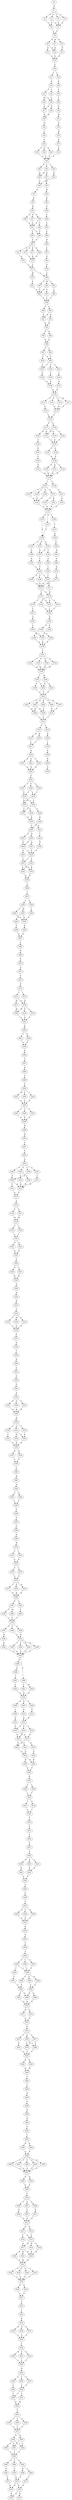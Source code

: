 strict digraph  {
	S0 -> S1 [ label = D ];
	S1 -> S2 [ label = D ];
	S1 -> S3 [ label = V ];
	S1 -> S4 [ label = T ];
	S1 -> S5 [ label = A ];
	S2 -> S6 [ label = V ];
	S3 -> S7 [ label = A ];
	S3 -> S6 [ label = V ];
	S4 -> S7 [ label = A ];
	S5 -> S7 [ label = A ];
	S6 -> S8 [ label = L ];
	S7 -> S8 [ label = L ];
	S8 -> S9 [ label = Q ];
	S8 -> S10 [ label = E ];
	S8 -> S11 [ label = R ];
	S9 -> S12 [ label = D ];
	S9 -> S13 [ label = E ];
	S10 -> S14 [ label = N ];
	S11 -> S12 [ label = D ];
	S12 -> S15 [ label = S ];
	S13 -> S15 [ label = S ];
	S14 -> S15 [ label = S ];
	S15 -> S16 [ label = C ];
	S16 -> S17 [ label = L ];
	S16 -> S18 [ label = I ];
	S17 -> S19 [ label = Q ];
	S18 -> S20 [ label = E ];
	S19 -> S21 [ label = F ];
	S19 -> S22 [ label = Y ];
	S20 -> S23 [ label = V ];
	S21 -> S24 [ label = L ];
	S21 -> S25 [ label = M ];
	S22 -> S24 [ label = L ];
	S23 -> S26 [ label = I ];
	S24 -> S27 [ label = A ];
	S24 -> S28 [ label = S ];
	S25 -> S27 [ label = A ];
	S26 -> S29 [ label = V ];
	S27 -> S30 [ label = W ];
	S28 -> S30 [ label = W ];
	S29 -> S31 [ label = M ];
	S30 -> S32 [ label = N ];
	S31 -> S33 [ label = E ];
	S32 -> S34 [ label = L ];
	S33 -> S35 [ label = M ];
	S34 -> S36 [ label = S ];
	S35 -> S37 [ label = E ];
	S36 -> S38 [ label = T ];
	S36 -> S39 [ label = S ];
	S36 -> S40 [ label = A ];
	S37 -> S41 [ label = F ];
	S38 -> S42 [ label = V ];
	S39 -> S42 [ label = V ];
	S40 -> S42 [ label = V ];
	S41 -> S42 [ label = V ];
	S42 -> S43 [ label = I ];
	S42 -> S44 [ label = L ];
	S42 -> S45 [ label = F ];
	S43 -> S46 [ label = H ];
	S44 -> S47 [ label = K ];
	S44 -> S48 [ label = Q ];
	S45 -> S48 [ label = Q ];
	S46 -> S49 [ label = S ];
	S47 -> S50 [ label = F ];
	S48 -> S49 [ label = S ];
	S49 -> S51 [ label = G ];
	S50 -> S52 [ label = N ];
	S51 -> S53 [ label = E ];
	S52 -> S54 [ label = D ];
	S53 -> S55 [ label = W ];
	S54 -> S56 [ label = F ];
	S55 -> S57 [ label = S ];
	S55 -> S58 [ label = G ];
	S55 -> S59 [ label = V ];
	S56 -> S60 [ label = L ];
	S57 -> S61 [ label = S ];
	S58 -> S61 [ label = S ];
	S59 -> S62 [ label = T ];
	S59 -> S61 [ label = S ];
	S60 -> S63 [ label = L ];
	S61 -> S64 [ label = I ];
	S61 -> S65 [ label = V ];
	S62 -> S65 [ label = V ];
	S63 -> S66 [ label = L ];
	S64 -> S67 [ label = S ];
	S65 -> S67 [ label = S ];
	S66 -> S68 [ label = N ];
	S67 -> S69 [ label = D ];
	S67 -> S70 [ label = A ];
	S67 -> S71 [ label = E ];
	S67 -> S72 [ label = S ];
	S68 -> S73 [ label = L ];
	S69 -> S74 [ label = D ];
	S70 -> S74 [ label = D ];
	S71 -> S74 [ label = D ];
	S72 -> S75 [ label = Q ];
	S73 -> S76 [ label = E ];
	S74 -> S77 [ label = L ];
	S75 -> S77 [ label = L ];
	S76 -> S78 [ label = F ];
	S77 -> S79 [ label = M ];
	S77 -> S80 [ label = L ];
	S78 -> S80 [ label = L ];
	S79 -> S81 [ label = V ];
	S80 -> S82 [ label = I ];
	S80 -> S83 [ label = L ];
	S80 -> S84 [ label = M ];
	S81 -> S85 [ label = S ];
	S82 -> S86 [ label = L ];
	S83 -> S85 [ label = S ];
	S84 -> S85 [ label = S ];
	S84 -> S87 [ label = T ];
	S85 -> S88 [ label = L ];
	S86 -> S88 [ label = L ];
	S87 -> S88 [ label = L ];
	S88 -> S89 [ label = V ];
	S88 -> S90 [ label = L ];
	S89 -> S91 [ label = Q ];
	S90 -> S92 [ label = N ];
	S90 -> S91 [ label = Q ];
	S91 -> S93 [ label = R ];
	S92 -> S93 [ label = R ];
	S93 -> S94 [ label = S ];
	S93 -> S95 [ label = N ];
	S94 -> S96 [ label = D ];
	S95 -> S96 [ label = D ];
	S96 -> S97 [ label = L ];
	S96 -> S98 [ label = I ];
	S97 -> S99 [ label = V ];
	S97 -> S100 [ label = I ];
	S98 -> S99 [ label = V ];
	S99 -> S101 [ label = I ];
	S99 -> S102 [ label = V ];
	S99 -> S103 [ label = L ];
	S100 -> S103 [ label = L ];
	S101 -> S104 [ label = L ];
	S102 -> S105 [ label = S ];
	S103 -> S106 [ label = Q ];
	S104 -> S107 [ label = N ];
	S105 -> S108 [ label = S ];
	S106 -> S108 [ label = S ];
	S107 -> S109 [ label = E ];
	S108 -> S109 [ label = E ];
	S109 -> S110 [ label = V ];
	S109 -> S111 [ label = F ];
	S109 -> S112 [ label = L ];
	S109 -> S113 [ label = M ];
	S110 -> S114 [ label = E ];
	S111 -> S115 [ label = S ];
	S112 -> S114 [ label = E ];
	S113 -> S114 [ label = E ];
	S114 -> S116 [ label = L ];
	S115 -> S116 [ label = L ];
	S116 -> S117 [ label = Y ];
	S116 -> S118 [ label = F ];
	S117 -> S119 [ label = N ];
	S117 -> S120 [ label = K ];
	S117 -> S121 [ label = E ];
	S118 -> S121 [ label = E ];
	S118 -> S122 [ label = A ];
	S119 -> S123 [ label = A ];
	S120 -> S124 [ label = V ];
	S121 -> S123 [ label = A ];
	S122 -> S123 [ label = A ];
	S123 -> S125 [ label = V ];
	S123 -> S126 [ label = L ];
	S124 -> S127 [ label = N ];
	S125 -> S128 [ label = E ];
	S126 -> S128 [ label = E ];
	S127 -> S129 [ label = V ];
	S128 -> S130 [ label = E ];
	S128 -> S131 [ label = A ];
	S128 -> S132 [ label = T ];
	S129 -> S133 [ label = K ];
	S130 -> S134 [ label = W ];
	S131 -> S134 [ label = W ];
	S132 -> S134 [ label = W ];
	S133 -> S134 [ label = W ];
	S134 -> S135 [ label = I ];
	S134 -> S136 [ label = L ];
	S135 -> S137 [ label = S ];
	S135 -> S138 [ label = G ];
	S135 -> S139 [ label = L ];
	S135 -> S140 [ label = I ];
	S136 -> S141 [ label = E ];
	S137 -> S142 [ label = R ];
	S137 -> S143 [ label = Y ];
	S138 -> S144 [ label = Q ];
	S139 -> S144 [ label = Q ];
	S140 -> S144 [ label = Q ];
	S141 -> S145 [ label = A ];
	S142 -> S146 [ label = N ];
	S143 -> S146 [ label = N ];
	S144 -> S146 [ label = N ];
	S145 -> S146 [ label = N ];
	S146 -> S147 [ label = Q ];
	S146 -> S148 [ label = S ];
	S146 -> S149 [ label = E ];
	S147 -> S150 [ label = P ];
	S148 -> S151 [ label = S ];
	S149 -> S150 [ label = P ];
	S150 -> S152 [ label = D ];
	S150 -> S153 [ label = G ];
	S150 -> S154 [ label = V ];
	S151 -> S155 [ label = D ];
	S152 -> S156 [ label = V ];
	S152 -> S157 [ label = G ];
	S153 -> S157 [ label = G ];
	S154 -> S158 [ label = S ];
	S155 -> S159 [ label = N ];
	S156 -> S160 [ label = P ];
	S157 -> S161 [ label = L ];
	S158 -> S162 [ label = A ];
	S159 -> S163 [ label = H ];
	S160 -> S164 [ label = I ];
	S161 -> S165 [ label = T ];
	S162 -> S165 [ label = T ];
	S163 -> S166 [ label = S ];
	S164 -> S167 [ label = I ];
	S165 -> S167 [ label = I ];
	S165 -> S168 [ label = V ];
	S165 -> S169 [ label = A ];
	S166 -> S170 [ label = N ];
	S167 -> S171 [ label = Q ];
	S167 -> S172 [ label = E ];
	S168 -> S172 [ label = E ];
	S169 -> S172 [ label = E ];
	S170 -> S173 [ label = L ];
	S171 -> S174 [ label = N ];
	S172 -> S175 [ label = S ];
	S172 -> S174 [ label = N ];
	S173 -> S172 [ label = E ];
	S174 -> S176 [ label = V ];
	S174 -> S177 [ label = A ];
	S174 -> S178 [ label = T ];
	S175 -> S179 [ label = L ];
	S175 -> S177 [ label = A ];
	S176 -> S180 [ label = L ];
	S177 -> S180 [ label = L ];
	S178 -> S180 [ label = L ];
	S179 -> S181 [ label = I ];
	S180 -> S182 [ label = R ];
	S181 -> S183 [ label = P ];
	S182 -> S184 [ label = S ];
	S182 -> S185 [ label = A ];
	S183 -> S186 [ label = L ];
	S184 -> S187 [ label = I ];
	S185 -> S188 [ label = V ];
	S185 -> S189 [ label = M ];
	S186 -> S187 [ label = I ];
	S187 -> S190 [ label = R ];
	S188 -> S190 [ label = R ];
	S189 -> S190 [ label = R ];
	S190 -> S191 [ label = Y ];
	S191 -> S192 [ label = T ];
	S191 -> S193 [ label = S ];
	S191 -> S194 [ label = A ];
	S191 -> S195 [ label = G ];
	S192 -> S196 [ label = M ];
	S193 -> S196 [ label = M ];
	S194 -> S196 [ label = M ];
	S195 -> S196 [ label = M ];
	S196 -> S197 [ label = I ];
	S196 -> S198 [ label = M ];
	S197 -> S199 [ label = S ];
	S197 -> S200 [ label = P ];
	S198 -> S201 [ label = F ];
	S198 -> S200 [ label = P ];
	S199 -> S202 [ label = P ];
	S200 -> S202 [ label = P ];
	S201 -> S202 [ label = P ];
	S202 -> S203 [ label = S ];
	S202 -> S204 [ label = E ];
	S202 -> S205 [ label = Q ];
	S202 -> S206 [ label = P ];
	S202 -> S207 [ label = R ];
	S203 -> S208 [ label = H ];
	S204 -> S209 [ label = Q ];
	S205 -> S209 [ label = Q ];
	S205 -> S208 [ label = H ];
	S206 -> S210 [ label = E ];
	S207 -> S210 [ label = E ];
	S208 -> S211 [ label = L ];
	S209 -> S211 [ label = L ];
	S210 -> S211 [ label = L ];
	S211 -> S212 [ label = F ];
	S211 -> S213 [ label = I ];
	S212 -> S214 [ label = H ];
	S212 -> S215 [ label = R ];
	S213 -> S216 [ label = E ];
	S214 -> S217 [ label = L ];
	S215 -> S217 [ label = L ];
	S216 -> S218 [ label = I ];
	S217 -> S219 [ label = Q ];
	S218 -> S220 [ label = E ];
	S219 -> S221 [ label = K ];
	S219 -> S222 [ label = A ];
	S219 -> S223 [ label = T ];
	S220 -> S224 [ label = K ];
	S221 -> S225 [ label = Q ];
	S222 -> S225 [ label = Q ];
	S223 -> S225 [ label = Q ];
	S224 -> S226 [ label = S ];
	S225 -> S227 [ label = S ];
	S227 -> S229 [ label = P ];
	S227 -> S230 [ label = A ];
	S227 -> S231 [ label = T ];
	S229 -> S232 [ label = V ];
	S229 -> S233 [ label = L ];
	S230 -> S233 [ label = L ];
	S231 -> S232 [ label = V ];
	S232 -> S234 [ label = M ];
	S232 -> S235 [ label = L ];
	S233 -> S235 [ label = L ];
	S233 -> S234 [ label = M ];
	S234 -> S236 [ label = V ];
	S234 -> S237 [ label = L ];
	S235 -> S237 [ label = L ];
	S235 -> S238 [ label = A ];
	S236 -> S239 [ label = K ];
	S237 -> S239 [ label = K ];
	S238 -> S240 [ label = R ];
	S239 -> S241 [ label = H ];
	S239 -> S242 [ label = Y ];
	S240 -> S242 [ label = Y ];
	S241 -> S243 [ label = Y ];
	S242 -> S244 [ label = H ];
	S242 -> S245 [ label = Q ];
	S243 -> S246 [ label = N ];
	S244 -> S247 [ label = Q ];
	S244 -> S248 [ label = E ];
	S245 -> S248 [ label = E ];
	S246 -> S249 [ label = S ];
	S247 -> S249 [ label = S ];
	S248 -> S250 [ label = F ];
	S248 -> S249 [ label = S ];
	S249 -> S251 [ label = V ];
	S249 -> S252 [ label = I ];
	S250 -> S252 [ label = I ];
	S251 -> S253 [ label = Q ];
	S251 -> S254 [ label = R ];
	S252 -> S253 [ label = Q ];
	S252 -> S254 [ label = R ];
	S253 -> S255 [ label = D ];
	S254 -> S255 [ label = D ];
	S255 -> S256 [ label = L ];
	S256 -> S257 [ label = L ];
	S257 -> S258 [ label = F ];
	S257 -> S259 [ label = Y ];
	S258 -> S260 [ label = I ];
	S259 -> S261 [ label = M ];
	S259 -> S262 [ label = L ];
	S260 -> S263 [ label = A ];
	S261 -> S263 [ label = A ];
	S261 -> S264 [ label = S ];
	S262 -> S263 [ label = A ];
	S263 -> S265 [ label = F ];
	S264 -> S266 [ label = Y ];
	S265 -> S267 [ label = Q ];
	S266 -> S267 [ label = Q ];
	S267 -> S268 [ label = F ];
	S268 -> S269 [ label = H ];
	S269 -> S270 [ label = S ];
	S270 -> S271 [ label = A ];
	S271 -> S272 [ label = S ];
	S272 -> S273 [ label = P ];
	S273 -> S274 [ label = L ];
	S273 -> S275 [ label = I ];
	S274 -> S276 [ label = Q ];
	S274 -> S277 [ label = H ];
	S275 -> S276 [ label = Q ];
	S276 -> S278 [ label = F ];
	S276 -> S279 [ label = L ];
	S276 -> S280 [ label = M ];
	S277 -> S280 [ label = M ];
	S278 -> S281 [ label = A ];
	S279 -> S281 [ label = A ];
	S280 -> S281 [ label = A ];
	S281 -> S282 [ label = K ];
	S282 -> S283 [ label = Y ];
	S282 -> S284 [ label = F ];
	S283 -> S285 [ label = F ];
	S284 -> S285 [ label = F ];
	S285 -> S286 [ label = D ];
	S286 -> S287 [ label = V ];
	S287 -> S288 [ label = N ];
	S288 -> S289 [ label = C ];
	S289 -> S290 [ label = S ];
	S290 -> S291 [ label = M ];
	S290 -> S292 [ label = L ];
	S290 -> S293 [ label = I ];
	S291 -> S294 [ label = F ];
	S292 -> S294 [ label = F ];
	S293 -> S294 [ label = F ];
	S294 -> S295 [ label = I ];
	S294 -> S296 [ label = T ];
	S294 -> S297 [ label = V ];
	S295 -> S298 [ label = P ];
	S296 -> S298 [ label = P ];
	S297 -> S298 [ label = P ];
	S298 -> S299 [ label = R ];
	S299 -> S300 [ label = N ];
	S300 -> S301 [ label = Y ];
	S301 -> S302 [ label = L ];
	S302 -> S303 [ label = S ];
	S303 -> S304 [ label = S ];
	S303 -> S305 [ label = A ];
	S303 -> S306 [ label = T ];
	S303 -> S307 [ label = P ];
	S304 -> S308 [ label = S ];
	S305 -> S309 [ label = A ];
	S305 -> S310 [ label = V ];
	S306 -> S308 [ label = S ];
	S307 -> S311 [ label = L ];
	S308 -> S312 [ label = W ];
	S308 -> S313 [ label = L ];
	S309 -> S312 [ label = W ];
	S310 -> S312 [ label = W ];
	S311 -> S312 [ label = W ];
	S312 -> S314 [ label = G ];
	S313 -> S314 [ label = G ];
	S314 -> S315 [ label = S ];
	S315 -> S316 [ label = P ];
	S315 -> S317 [ label = S ];
	S316 -> S318 [ label = W ];
	S317 -> S318 [ label = W ];
	S318 -> S319 [ label = V ];
	S318 -> S320 [ label = I ];
	S319 -> S321 [ label = I ];
	S320 -> S321 [ label = I ];
	S321 -> S322 [ label = N ];
	S321 -> S323 [ label = S ];
	S322 -> S324 [ label = N ];
	S323 -> S324 [ label = N ];
	S324 -> S325 [ label = P ];
	S325 -> S326 [ label = A ];
	S325 -> S327 [ label = T ];
	S326 -> S328 [ label = R ];
	S327 -> S328 [ label = R ];
	S328 -> S329 [ label = D ];
	S329 -> S330 [ label = D ];
	S330 -> S331 [ label = R ];
	S331 -> S332 [ label = S ];
	S332 -> S333 [ label = T ];
	S332 -> S334 [ label = M ];
	S332 -> S335 [ label = F ];
	S333 -> S336 [ label = S ];
	S334 -> S336 [ label = S ];
	S335 -> S336 [ label = S ];
	S336 -> S337 [ label = F ];
	S337 -> S338 [ label = Q ];
	S338 -> S339 [ label = T ];
	S339 -> S340 [ label = Q ];
	S340 -> S341 [ label = L ];
	S341 -> S342 [ label = G ];
	S342 -> S343 [ label = P ];
	S343 -> S344 [ label = S ];
	S344 -> S345 [ label = N ];
	S344 -> S346 [ label = G ];
	S344 -> S347 [ label = S ];
	S345 -> S348 [ label = H ];
	S346 -> S348 [ label = H ];
	S347 -> S348 [ label = H ];
	S348 -> S349 [ label = D ];
	S349 -> S350 [ label = L ];
	S349 -> S351 [ label = A ];
	S349 -> S352 [ label = T ];
	S350 -> S353 [ label = I ];
	S351 -> S354 [ label = N ];
	S351 -> S355 [ label = S ];
	S352 -> S355 [ label = S ];
	S353 -> S356 [ label = K ];
	S354 -> S356 [ label = K ];
	S355 -> S356 [ label = K ];
	S356 -> S357 [ label = K ];
	S356 -> S358 [ label = R ];
	S357 -> S359 [ label = V ];
	S358 -> S359 [ label = V ];
	S359 -> S360 [ label = T ];
	S360 -> S361 [ label = W ];
	S361 -> S362 [ label = N ];
	S362 -> S363 [ label = V ];
	S362 -> S364 [ label = A ];
	S363 -> S365 [ label = L ];
	S364 -> S365 [ label = L ];
	S365 -> S366 [ label = F ];
	S366 -> S367 [ label = S ];
	S367 -> S368 [ label = P ];
	S368 -> S369 [ label = R ];
	S369 -> S370 [ label = W ];
	S370 -> S371 [ label = L ];
	S370 -> S372 [ label = I ];
	S371 -> S373 [ label = P ];
	S372 -> S373 [ label = P ];
	S373 -> S374 [ label = V ];
	S373 -> S375 [ label = L ];
	S374 -> S376 [ label = S ];
	S375 -> S376 [ label = S ];
	S376 -> S377 [ label = L ];
	S376 -> S378 [ label = A ];
	S376 -> S379 [ label = M ];
	S377 -> S380 [ label = R ];
	S378 -> S380 [ label = R ];
	S379 -> S380 [ label = R ];
	S380 -> S381 [ label = P ];
	S380 -> S382 [ label = S ];
	S381 -> S383 [ label = V ];
	S381 -> S384 [ label = M ];
	S382 -> S385 [ label = T ];
	S383 -> S386 [ label = Y ];
	S384 -> S386 [ label = Y ];
	S385 -> S386 [ label = Y ];
	S386 -> S387 [ label = A ];
	S386 -> S388 [ label = T ];
	S386 -> S389 [ label = P ];
	S387 -> S390 [ label = D ];
	S388 -> S391 [ label = E ];
	S389 -> S391 [ label = E ];
	S390 -> S392 [ label = P ];
	S391 -> S393 [ label = H ];
	S391 -> S394 [ label = M ];
	S391 -> S395 [ label = T ];
	S391 -> S396 [ label = S ];
	S392 -> S397 [ label = G ];
	S393 -> S397 [ label = G ];
	S394 -> S397 [ label = G ];
	S395 -> S397 [ label = G ];
	S396 -> S397 [ label = G ];
	S397 -> S398 [ label = P ];
	S397 -> S399 [ label = A ];
	S398 -> S400 [ label = S ];
	S399 -> S401 [ label = I ];
	S399 -> S402 [ label = M ];
	S400 -> S403 [ label = L ];
	S401 -> S404 [ label = Q ];
	S402 -> S404 [ label = Q ];
	S403 -> S405 [ label = L ];
	S404 -> S406 [ label = S ];
	S404 -> S407 [ label = A ];
	S404 -> S408 [ label = P ];
	S405 -> S404 [ label = Q ];
	S406 -> S409 [ label = I ];
	S407 -> S410 [ label = A ];
	S408 -> S411 [ label = T ];
	S409 -> S412 [ label = K ];
	S410 -> S413 [ label = R ];
	S411 -> S413 [ label = R ];
	S412 -> S414 [ label = P ];
	S413 -> S414 [ label = P ];
	S413 -> S415 [ label = T ];
	S413 -> S416 [ label = V ];
	S414 -> S417 [ label = E ];
	S414 -> S418 [ label = D ];
	S415 -> S418 [ label = D ];
	S416 -> S417 [ label = E ];
	S417 -> S419 [ label = D ];
	S417 -> S420 [ label = G ];
	S418 -> S421 [ label = N ];
	S418 -> S420 [ label = G ];
	S419 -> S422 [ label = S ];
	S420 -> S423 [ label = G ];
	S421 -> S423 [ label = G ];
	S422 -> S424 [ label = R ];
	S423 -> S425 [ label = H ];
	S423 -> S424 [ label = R ];
	S424 -> S426 [ label = P ];
	S425 -> S426 [ label = P ];
	S426 -> S427 [ label = R ];
	S427 -> S428 [ label = L ];
	S427 -> S429 [ label = I ];
	S428 -> S430 [ label = I ];
	S429 -> S430 [ label = I ];
	S430 -> S431 [ label = I ];
	S430 -> S432 [ label = V ];
	S431 -> S433 [ label = T ];
	S432 -> S433 [ label = T ];
	S433 -> S434 [ label = P ];
	S434 -> S435 [ label = A ];
	S435 -> S436 [ label = T ];
	S436 -> S437 [ label = S ];
	S437 -> S438 [ label = S ];
	S438 -> S439 [ label = P ];
	S438 -> S440 [ label = A ];
	S438 -> S441 [ label = S ];
	S439 -> S442 [ label = E ];
	S440 -> S443 [ label = D ];
	S441 -> S443 [ label = D ];
	S442 -> S444 [ label = F ];
	S443 -> S444 [ label = F ];
	S444 -> S445 [ label = A ];
	S445 -> S446 [ label = G ];
	S446 -> S447 [ label = V ];
	S447 -> S448 [ label = S ];
	S447 -> S449 [ label = T ];
	S447 -> S450 [ label = N ];
	S448 -> S451 [ label = F ];
	S449 -> S451 [ label = F ];
	S450 -> S451 [ label = F ];
	S451 -> S452 [ label = Q ];
	S452 -> S453 [ label = K ];
	S453 -> S454 [ label = T ];
	S454 -> S455 [ label = V ];
	S455 -> S456 [ label = L ];
	S455 -> S457 [ label = V ];
	S455 -> S458 [ label = I ];
	S456 -> S459 [ label = I ];
	S456 -> S460 [ label = V ];
	S457 -> S460 [ label = V ];
	S458 -> S460 [ label = V ];
	S459 -> S461 [ label = G ];
	S460 -> S462 [ label = A ];
	S460 -> S463 [ label = V ];
	S460 -> S464 [ label = M ];
	S461 -> S465 [ label = V ];
	S462 -> S465 [ label = V ];
	S463 -> S466 [ label = A ];
	S464 -> S466 [ label = A ];
	S465 -> S467 [ label = K ];
	S465 -> S468 [ label = R ];
	S466 -> S468 [ label = R ];
	S466 -> S469 [ label = Q ];
	S467 -> S470 [ label = Q ];
	S468 -> S470 [ label = Q ];
	S469 -> S470 [ label = Q ];
	S470 -> S471 [ label = H ];
	S470 -> S472 [ label = Q ];
	S471 -> S473 [ label = G ];
	S472 -> S473 [ label = G ];
	S473 -> S474 [ label = K ];
	S474 -> S475 [ label = I ];
	S474 -> S476 [ label = V ];
	S474 -> S477 [ label = L ];
	S475 -> S478 [ label = F ];
	S476 -> S479 [ label = L ];
	S476 -> S480 [ label = V ];
	S477 -> S479 [ label = L ];
	S477 -> S480 [ label = V ];
	S478 -> S481 [ label = V ];
	S479 -> S481 [ label = V ];
	S480 -> S481 [ label = V ];
	S481 -> S482 [ label = K ];
	S481 -> S483 [ label = R ];
	S482 -> S484 [ label = H ];
	S483 -> S484 [ label = H ];
	S484 -> S485 [ label = V ];
	S485 -> S486 [ label = Y ];
	S486 -> S487 [ label = N ];
	S487 -> S488 [ label = F ];
	S488 -> S489 [ label = H ];
	S489 -> S490 [ label = Q ];
	S490 -> S491 [ label = S ];
	S491 -> S492 [ label = T ];
	S492 -> S493 [ label = D ];
	S492 -> S494 [ label = E ];
	S493 -> S495 [ label = E ];
	S494 -> S495 [ label = E ];
	S495 -> S496 [ label = A ];
	S495 -> S497 [ label = T ];
	S495 -> S498 [ label = V ];
	S495 -> S499 [ label = S ];
	S495 -> S500 [ label = N ];
	S496 -> S501 [ label = G ];
	S497 -> S501 [ label = G ];
	S498 -> S501 [ label = G ];
	S499 -> S501 [ label = G ];
	S500 -> S501 [ label = G ];
	S501 -> S502 [ label = D ];
	S501 -> S503 [ label = H ];
	S502 -> S504 [ label = F ];
	S503 -> S504 [ label = F ];
	S504 -> S505 [ label = L ];
	S505 -> S506 [ label = I ];
	S505 -> S507 [ label = A ];
	S505 -> S508 [ label = L ];
	S506 -> S509 [ label = N ];
	S507 -> S510 [ label = E ];
	S508 -> S511 [ label = D ];
	S509 -> S512 [ label = A ];
	S510 -> S512 [ label = A ];
	S511 -> S512 [ label = A ];
	S512 -> S513 [ label = D ];
	S512 -> S514 [ label = N ];
	S513 -> S515 [ label = I ];
	S513 -> S516 [ label = L ];
	S514 -> S516 [ label = L ];
	S515 -> S517 [ label = Q ];
	S516 -> S517 [ label = Q ];
	S516 -> S518 [ label = H ];
	S516 -> S519 [ label = Y ];
	S517 -> S520 [ label = K ];
	S517 -> S521 [ label = H ];
	S517 -> S522 [ label = R ];
	S518 -> S522 [ label = R ];
	S519 -> S522 [ label = R ];
	S520 -> S523 [ label = R ];
	S521 -> S523 [ label = R ];
	S522 -> S523 [ label = R ];
	S523 -> S524 [ label = S ];
	S523 -> S525 [ label = G ];
	S523 -> S526 [ label = A ];
	S523 -> S527 [ label = T ];
	S524 -> S528 [ label = S ];
	S525 -> S528 [ label = S ];
	S526 -> S528 [ label = S ];
	S527 -> S528 [ label = S ];
	S528 -> S529 [ label = E ];
	S528 -> S530 [ label = D ];
	S529 -> S531 [ label = Y ];
	S530 -> S531 [ label = Y ];
	S531 -> S532 [ label = L ];
	S532 -> S533 [ label = I ];
	S533 -> S534 [ label = D ];
	S534 -> S535 [ label = N ];
	S534 -> S536 [ label = S ];
	S534 -> S537 [ label = G ];
	S535 -> S538 [ label = S ];
	S536 -> S538 [ label = S ];
	S537 -> S538 [ label = S ];
	S538 -> S539 [ label = L ];
	S539 -> S540 [ label = H ];
	S539 -> S541 [ label = Y ];
	S539 -> S542 [ label = F ];
	S540 -> S543 [ label = L ];
	S541 -> S543 [ label = L ];
	S542 -> S543 [ label = L ];
	S543 -> S544 [ label = H ];
	S544 -> S545 [ label = L ];
	S544 -> S546 [ label = I ];
	S544 -> S547 [ label = V ];
	S545 -> S548 [ label = I ];
	S546 -> S549 [ label = V ];
	S547 -> S549 [ label = V ];
	S548 -> S550 [ label = I ];
	S549 -> S551 [ label = V ];
	S549 -> S550 [ label = I ];
	S550 -> S552 [ label = K ];
	S551 -> S552 [ label = K ];
	S552 -> S553 [ label = P ];
	S553 -> S554 [ label = I ];
	S553 -> S555 [ label = L ];
	S553 -> S556 [ label = S ];
	S554 -> S557 [ label = Y ];
	S555 -> S557 [ label = Y ];
	S556 -> S557 [ label = Y ];
	S557 -> S558 [ label = Q ];
	S557 -> S559 [ label = H ];
	S558 -> S560 [ label = P ];
	S558 -> S561 [ label = S ];
	S558 -> S562 [ label = T ];
	S559 -> S561 [ label = S ];
	S559 -> S562 [ label = T ];
	S560 -> S563 [ label = L ];
	S561 -> S563 [ label = L ];
	S562 -> S563 [ label = L ];
	S563 -> S564 [ label = V ];
	S563 -> S565 [ label = I ];
	S563 -> S566 [ label = L ];
	S564 -> S567 [ label = R ];
	S565 -> S568 [ label = K ];
	S565 -> S569 [ label = T ];
	S566 -> S570 [ label = V ];
	S567 -> S571 [ label = V ];
	S568 -> S572 [ label = A ];
	S569 -> S573 [ label = T ];
	S570 -> S572 [ label = A ];
	S571 -> S574 [ label = R ];
	S572 -> S575 [ label = K ];
	S572 -> S574 [ label = R ];
	S573 -> S575 [ label = K ];
	S574 -> S576 [ label = K ];
	S575 -> S576 [ label = K ];
	S575 -> S577 [ label = N ];
}

